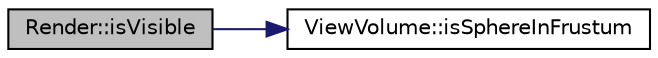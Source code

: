 digraph "Render::isVisible"
{
 // INTERACTIVE_SVG=YES
  edge [fontname="Helvetica",fontsize="10",labelfontname="Helvetica",labelfontsize="10"];
  node [fontname="Helvetica",fontsize="10",shape=record];
  rankdir="LR";
  Node1 [label="Render::isVisible",height=0.2,width=0.4,color="black", fillcolor="grey75", style="filled" fontcolor="black"];
  Node1 -> Node2 [color="midnightblue",fontsize="10",style="solid",fontname="Helvetica"];
  Node2 [label="ViewVolume::isSphereInFrustum",height=0.2,width=0.4,color="black", fillcolor="white", style="filled",URL="$class_view_volume.html#a69f74e6bf1909adba0fb942582608913",tooltip="Check if bounding sphere is in view volume. "];
}
